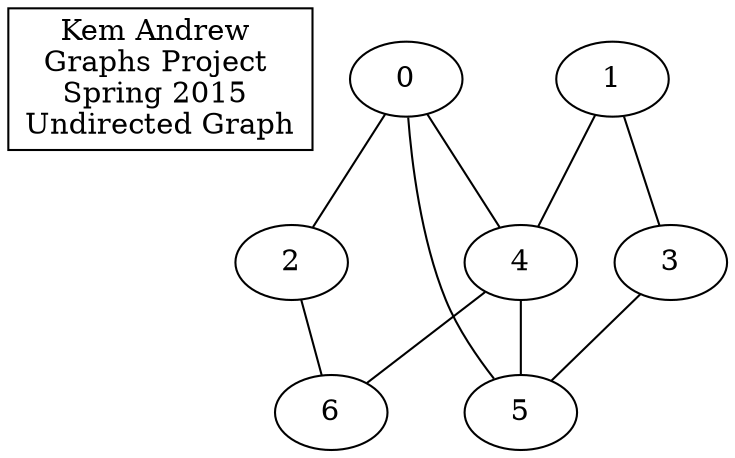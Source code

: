 // Kem Andrew 
// File created by C++ Proj.4 - Graphs 
graph { 
name[shape = box, label = "Kem Andrew \nGraphs Project \nSpring 2015 \nUndirected Graph"]; 
0[label="0"]
1[label="1"]
2[label="2"]
3[label="3"]
4[label="4"]
5[label="5"]
6[label="6"]
0--2;
0--4;
0--5;
1--3;
1--4;
2--6;
3--5;
4--5;
4--6;
} 
